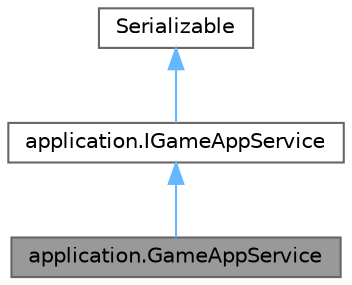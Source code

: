 digraph "application.GameAppService"
{
 // LATEX_PDF_SIZE
  bgcolor="transparent";
  edge [fontname=Helvetica,fontsize=10,labelfontname=Helvetica,labelfontsize=10];
  node [fontname=Helvetica,fontsize=10,shape=box,height=0.2,width=0.4];
  Node1 [id="Node000001",label="application.GameAppService",height=0.2,width=0.4,color="gray40", fillcolor="grey60", style="filled", fontcolor="black",tooltip="Servicio de aplicación que actúa como intermediario entre el dominio del juego y la capa de presentac..."];
  Node2 -> Node1 [id="edge1_Node000001_Node000002",dir="back",color="steelblue1",style="solid",tooltip=" "];
  Node2 [id="Node000002",label="application.IGameAppService",height=0.2,width=0.4,color="gray40", fillcolor="white", style="filled",URL="$interfaceapplication_1_1_i_game_app_service.html",tooltip="Interfaz que define el servicio de aplicación para interactuar con una sesión de juego."];
  Node3 -> Node2 [id="edge2_Node000002_Node000003",dir="back",color="steelblue1",style="solid",tooltip=" "];
  Node3 [id="Node000003",label="Serializable",height=0.2,width=0.4,color="gray40", fillcolor="white", style="filled",tooltip=" "];
}
